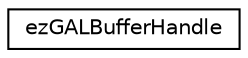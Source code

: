 digraph "Graphical Class Hierarchy"
{
 // LATEX_PDF_SIZE
  edge [fontname="Helvetica",fontsize="10",labelfontname="Helvetica",labelfontsize="10"];
  node [fontname="Helvetica",fontsize="10",shape=record];
  rankdir="LR";
  Node0 [label="ezGALBufferHandle",height=0.2,width=0.4,color="black", fillcolor="white", style="filled",URL="$d3/d59/classez_g_a_l_buffer_handle.htm",tooltip=" "];
}
